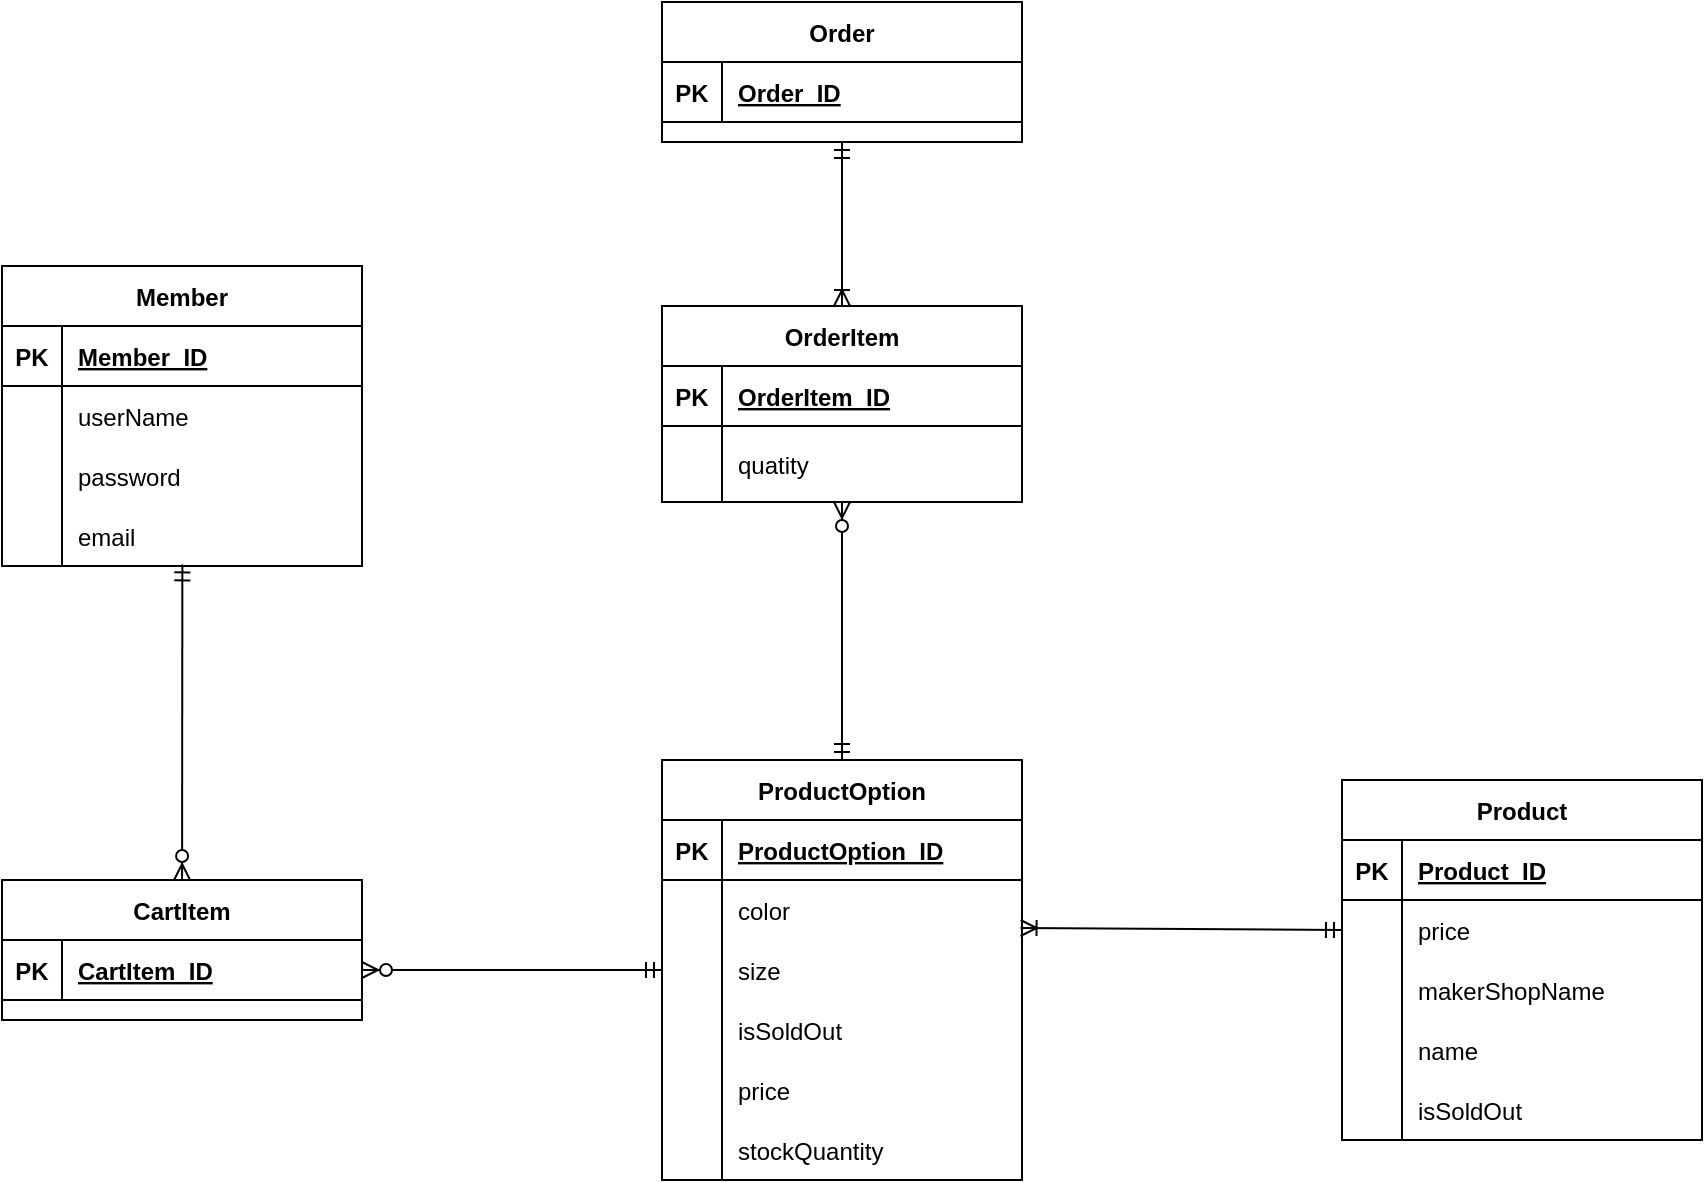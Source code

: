 <mxfile version="20.3.6" type="github">
  <diagram id="C5RBs43oDa-KdzZeNtuy" name="Page-1">
    <mxGraphModel dx="1126" dy="697" grid="1" gridSize="10" guides="1" tooltips="1" connect="1" arrows="1" fold="1" page="1" pageScale="1" pageWidth="1169" pageHeight="1654" math="0" shadow="0">
      <root>
        <mxCell id="WIyWlLk6GJQsqaUBKTNV-0" />
        <mxCell id="WIyWlLk6GJQsqaUBKTNV-1" parent="WIyWlLk6GJQsqaUBKTNV-0" />
        <object label="Member" id="FwQ9U_Tl4LiRragHaBSq-19">
          <mxCell style="shape=table;startSize=30;container=1;collapsible=1;childLayout=tableLayout;fixedRows=1;rowLines=0;fontStyle=1;align=center;resizeLast=1;swimlaneLine=1;strokeColor=default;fillColor=default;" vertex="1" parent="WIyWlLk6GJQsqaUBKTNV-1">
            <mxGeometry x="240" y="152" width="180" height="150" as="geometry" />
          </mxCell>
        </object>
        <mxCell id="FwQ9U_Tl4LiRragHaBSq-20" value="" style="shape=tableRow;horizontal=0;startSize=0;swimlaneHead=0;swimlaneBody=0;fillColor=none;collapsible=0;dropTarget=0;points=[[0,0.5],[1,0.5]];portConstraint=eastwest;top=0;left=0;right=0;bottom=1;" vertex="1" parent="FwQ9U_Tl4LiRragHaBSq-19">
          <mxGeometry y="30" width="180" height="30" as="geometry" />
        </mxCell>
        <mxCell id="FwQ9U_Tl4LiRragHaBSq-21" value="PK" style="shape=partialRectangle;connectable=0;fillColor=none;top=0;left=0;bottom=0;right=0;fontStyle=1;overflow=hidden;" vertex="1" parent="FwQ9U_Tl4LiRragHaBSq-20">
          <mxGeometry width="30" height="30" as="geometry">
            <mxRectangle width="30" height="30" as="alternateBounds" />
          </mxGeometry>
        </mxCell>
        <mxCell id="FwQ9U_Tl4LiRragHaBSq-22" value="Member_ID" style="shape=partialRectangle;connectable=0;fillColor=none;top=0;left=0;bottom=0;right=0;align=left;spacingLeft=6;fontStyle=5;overflow=hidden;" vertex="1" parent="FwQ9U_Tl4LiRragHaBSq-20">
          <mxGeometry x="30" width="150" height="30" as="geometry">
            <mxRectangle width="150" height="30" as="alternateBounds" />
          </mxGeometry>
        </mxCell>
        <mxCell id="FwQ9U_Tl4LiRragHaBSq-23" value="" style="shape=tableRow;horizontal=0;startSize=0;swimlaneHead=0;swimlaneBody=0;fillColor=none;collapsible=0;dropTarget=0;points=[[0,0.5],[1,0.5]];portConstraint=eastwest;top=0;left=0;right=0;bottom=0;" vertex="1" parent="FwQ9U_Tl4LiRragHaBSq-19">
          <mxGeometry y="60" width="180" height="30" as="geometry" />
        </mxCell>
        <mxCell id="FwQ9U_Tl4LiRragHaBSq-24" value="" style="shape=partialRectangle;connectable=0;fillColor=none;top=0;left=0;bottom=0;right=0;editable=1;overflow=hidden;" vertex="1" parent="FwQ9U_Tl4LiRragHaBSq-23">
          <mxGeometry width="30" height="30" as="geometry">
            <mxRectangle width="30" height="30" as="alternateBounds" />
          </mxGeometry>
        </mxCell>
        <mxCell id="FwQ9U_Tl4LiRragHaBSq-25" value="userName" style="shape=partialRectangle;connectable=0;fillColor=none;top=0;left=0;bottom=0;right=0;align=left;spacingLeft=6;overflow=hidden;" vertex="1" parent="FwQ9U_Tl4LiRragHaBSq-23">
          <mxGeometry x="30" width="150" height="30" as="geometry">
            <mxRectangle width="150" height="30" as="alternateBounds" />
          </mxGeometry>
        </mxCell>
        <mxCell id="FwQ9U_Tl4LiRragHaBSq-26" value="" style="shape=tableRow;horizontal=0;startSize=0;swimlaneHead=0;swimlaneBody=0;fillColor=none;collapsible=0;dropTarget=0;points=[[0,0.5],[1,0.5]];portConstraint=eastwest;top=0;left=0;right=0;bottom=0;" vertex="1" parent="FwQ9U_Tl4LiRragHaBSq-19">
          <mxGeometry y="90" width="180" height="30" as="geometry" />
        </mxCell>
        <mxCell id="FwQ9U_Tl4LiRragHaBSq-27" value="" style="shape=partialRectangle;connectable=0;fillColor=none;top=0;left=0;bottom=0;right=0;editable=1;overflow=hidden;" vertex="1" parent="FwQ9U_Tl4LiRragHaBSq-26">
          <mxGeometry width="30" height="30" as="geometry">
            <mxRectangle width="30" height="30" as="alternateBounds" />
          </mxGeometry>
        </mxCell>
        <mxCell id="FwQ9U_Tl4LiRragHaBSq-28" value="password" style="shape=partialRectangle;connectable=0;fillColor=none;top=0;left=0;bottom=0;right=0;align=left;spacingLeft=6;overflow=hidden;" vertex="1" parent="FwQ9U_Tl4LiRragHaBSq-26">
          <mxGeometry x="30" width="150" height="30" as="geometry">
            <mxRectangle width="150" height="30" as="alternateBounds" />
          </mxGeometry>
        </mxCell>
        <mxCell id="FwQ9U_Tl4LiRragHaBSq-29" value="" style="shape=tableRow;horizontal=0;startSize=0;swimlaneHead=0;swimlaneBody=0;fillColor=none;collapsible=0;dropTarget=0;points=[[0,0.5],[1,0.5]];portConstraint=eastwest;top=0;left=0;right=0;bottom=0;" vertex="1" parent="FwQ9U_Tl4LiRragHaBSq-19">
          <mxGeometry y="120" width="180" height="30" as="geometry" />
        </mxCell>
        <mxCell id="FwQ9U_Tl4LiRragHaBSq-30" value="" style="shape=partialRectangle;connectable=0;fillColor=none;top=0;left=0;bottom=0;right=0;editable=1;overflow=hidden;" vertex="1" parent="FwQ9U_Tl4LiRragHaBSq-29">
          <mxGeometry width="30" height="30" as="geometry">
            <mxRectangle width="30" height="30" as="alternateBounds" />
          </mxGeometry>
        </mxCell>
        <mxCell id="FwQ9U_Tl4LiRragHaBSq-31" value="email" style="shape=partialRectangle;connectable=0;fillColor=none;top=0;left=0;bottom=0;right=0;align=left;spacingLeft=6;overflow=hidden;" vertex="1" parent="FwQ9U_Tl4LiRragHaBSq-29">
          <mxGeometry x="30" width="150" height="30" as="geometry">
            <mxRectangle width="150" height="30" as="alternateBounds" />
          </mxGeometry>
        </mxCell>
        <object label="Order" id="FwQ9U_Tl4LiRragHaBSq-32">
          <mxCell style="shape=table;startSize=30;container=1;collapsible=1;childLayout=tableLayout;fixedRows=1;rowLines=0;fontStyle=1;align=center;resizeLast=1;" vertex="1" parent="WIyWlLk6GJQsqaUBKTNV-1">
            <mxGeometry x="570" y="20" width="180" height="70" as="geometry" />
          </mxCell>
        </object>
        <mxCell id="FwQ9U_Tl4LiRragHaBSq-33" value="" style="shape=tableRow;horizontal=0;startSize=0;swimlaneHead=0;swimlaneBody=0;fillColor=none;collapsible=0;dropTarget=0;points=[[0,0.5],[1,0.5]];portConstraint=eastwest;top=0;left=0;right=0;bottom=1;" vertex="1" parent="FwQ9U_Tl4LiRragHaBSq-32">
          <mxGeometry y="30" width="180" height="30" as="geometry" />
        </mxCell>
        <mxCell id="FwQ9U_Tl4LiRragHaBSq-34" value="PK" style="shape=partialRectangle;connectable=0;fillColor=none;top=0;left=0;bottom=0;right=0;fontStyle=1;overflow=hidden;" vertex="1" parent="FwQ9U_Tl4LiRragHaBSq-33">
          <mxGeometry width="30" height="30" as="geometry">
            <mxRectangle width="30" height="30" as="alternateBounds" />
          </mxGeometry>
        </mxCell>
        <mxCell id="FwQ9U_Tl4LiRragHaBSq-35" value="Order_ID" style="shape=partialRectangle;connectable=0;fillColor=none;top=0;left=0;bottom=0;right=0;align=left;spacingLeft=6;fontStyle=5;overflow=hidden;" vertex="1" parent="FwQ9U_Tl4LiRragHaBSq-33">
          <mxGeometry x="30" width="150" height="30" as="geometry">
            <mxRectangle width="150" height="30" as="alternateBounds" />
          </mxGeometry>
        </mxCell>
        <mxCell id="FwQ9U_Tl4LiRragHaBSq-45" value="CartItem" style="shape=table;startSize=30;container=1;collapsible=1;childLayout=tableLayout;fixedRows=1;rowLines=0;fontStyle=1;align=center;resizeLast=1;" vertex="1" parent="WIyWlLk6GJQsqaUBKTNV-1">
          <mxGeometry x="240" y="459" width="180" height="70" as="geometry" />
        </mxCell>
        <mxCell id="FwQ9U_Tl4LiRragHaBSq-46" value="" style="shape=tableRow;horizontal=0;startSize=0;swimlaneHead=0;swimlaneBody=0;fillColor=none;collapsible=0;dropTarget=0;points=[[0,0.5],[1,0.5]];portConstraint=eastwest;top=0;left=0;right=0;bottom=1;" vertex="1" parent="FwQ9U_Tl4LiRragHaBSq-45">
          <mxGeometry y="30" width="180" height="30" as="geometry" />
        </mxCell>
        <mxCell id="FwQ9U_Tl4LiRragHaBSq-47" value="PK" style="shape=partialRectangle;connectable=0;fillColor=none;top=0;left=0;bottom=0;right=0;fontStyle=1;overflow=hidden;" vertex="1" parent="FwQ9U_Tl4LiRragHaBSq-46">
          <mxGeometry width="30" height="30" as="geometry">
            <mxRectangle width="30" height="30" as="alternateBounds" />
          </mxGeometry>
        </mxCell>
        <mxCell id="FwQ9U_Tl4LiRragHaBSq-48" value="CartItem_ID" style="shape=partialRectangle;connectable=0;fillColor=none;top=0;left=0;bottom=0;right=0;align=left;spacingLeft=6;fontStyle=5;overflow=hidden;" vertex="1" parent="FwQ9U_Tl4LiRragHaBSq-46">
          <mxGeometry x="30" width="150" height="30" as="geometry">
            <mxRectangle width="150" height="30" as="alternateBounds" />
          </mxGeometry>
        </mxCell>
        <object label="Product" id="FwQ9U_Tl4LiRragHaBSq-58">
          <mxCell style="shape=table;startSize=30;container=1;collapsible=1;childLayout=tableLayout;fixedRows=1;rowLines=0;fontStyle=1;align=center;resizeLast=1;" vertex="1" parent="WIyWlLk6GJQsqaUBKTNV-1">
            <mxGeometry x="910" y="409" width="180" height="180" as="geometry">
              <mxRectangle x="910" y="350" width="90" height="30" as="alternateBounds" />
            </mxGeometry>
          </mxCell>
        </object>
        <mxCell id="FwQ9U_Tl4LiRragHaBSq-59" value="" style="shape=tableRow;horizontal=0;startSize=0;swimlaneHead=0;swimlaneBody=0;fillColor=none;collapsible=0;dropTarget=0;points=[[0,0.5],[1,0.5]];portConstraint=eastwest;top=0;left=0;right=0;bottom=1;" vertex="1" parent="FwQ9U_Tl4LiRragHaBSq-58">
          <mxGeometry y="30" width="180" height="30" as="geometry" />
        </mxCell>
        <mxCell id="FwQ9U_Tl4LiRragHaBSq-60" value="PK" style="shape=partialRectangle;connectable=0;fillColor=none;top=0;left=0;bottom=0;right=0;fontStyle=1;overflow=hidden;" vertex="1" parent="FwQ9U_Tl4LiRragHaBSq-59">
          <mxGeometry width="30" height="30" as="geometry">
            <mxRectangle width="30" height="30" as="alternateBounds" />
          </mxGeometry>
        </mxCell>
        <mxCell id="FwQ9U_Tl4LiRragHaBSq-61" value="Product_ID" style="shape=partialRectangle;connectable=0;fillColor=none;top=0;left=0;bottom=0;right=0;align=left;spacingLeft=6;fontStyle=5;overflow=hidden;" vertex="1" parent="FwQ9U_Tl4LiRragHaBSq-59">
          <mxGeometry x="30" width="150" height="30" as="geometry">
            <mxRectangle width="150" height="30" as="alternateBounds" />
          </mxGeometry>
        </mxCell>
        <mxCell id="FwQ9U_Tl4LiRragHaBSq-62" value="" style="shape=tableRow;horizontal=0;startSize=0;swimlaneHead=0;swimlaneBody=0;fillColor=none;collapsible=0;dropTarget=0;points=[[0,0.5],[1,0.5]];portConstraint=eastwest;top=0;left=0;right=0;bottom=0;" vertex="1" parent="FwQ9U_Tl4LiRragHaBSq-58">
          <mxGeometry y="60" width="180" height="30" as="geometry" />
        </mxCell>
        <mxCell id="FwQ9U_Tl4LiRragHaBSq-63" value="" style="shape=partialRectangle;connectable=0;fillColor=none;top=0;left=0;bottom=0;right=0;editable=1;overflow=hidden;" vertex="1" parent="FwQ9U_Tl4LiRragHaBSq-62">
          <mxGeometry width="30" height="30" as="geometry">
            <mxRectangle width="30" height="30" as="alternateBounds" />
          </mxGeometry>
        </mxCell>
        <mxCell id="FwQ9U_Tl4LiRragHaBSq-64" value="price" style="shape=partialRectangle;connectable=0;fillColor=none;top=0;left=0;bottom=0;right=0;align=left;spacingLeft=6;overflow=hidden;" vertex="1" parent="FwQ9U_Tl4LiRragHaBSq-62">
          <mxGeometry x="30" width="150" height="30" as="geometry">
            <mxRectangle width="150" height="30" as="alternateBounds" />
          </mxGeometry>
        </mxCell>
        <mxCell id="FwQ9U_Tl4LiRragHaBSq-65" value="" style="shape=tableRow;horizontal=0;startSize=0;swimlaneHead=0;swimlaneBody=0;fillColor=none;collapsible=0;dropTarget=0;points=[[0,0.5],[1,0.5]];portConstraint=eastwest;top=0;left=0;right=0;bottom=0;" vertex="1" parent="FwQ9U_Tl4LiRragHaBSq-58">
          <mxGeometry y="90" width="180" height="90" as="geometry" />
        </mxCell>
        <mxCell id="FwQ9U_Tl4LiRragHaBSq-66" value="" style="shape=partialRectangle;connectable=0;fillColor=none;top=0;left=0;bottom=0;right=0;editable=1;overflow=hidden;" vertex="1" parent="FwQ9U_Tl4LiRragHaBSq-65">
          <mxGeometry width="30" height="90" as="geometry">
            <mxRectangle width="30" height="90" as="alternateBounds" />
          </mxGeometry>
        </mxCell>
        <mxCell id="FwQ9U_Tl4LiRragHaBSq-67" value="name" style="shape=partialRectangle;connectable=0;fillColor=none;top=0;left=0;bottom=0;right=0;align=left;spacingLeft=6;overflow=hidden;" vertex="1" parent="FwQ9U_Tl4LiRragHaBSq-65">
          <mxGeometry x="30" width="150" height="90" as="geometry">
            <mxRectangle width="150" height="90" as="alternateBounds" />
          </mxGeometry>
        </mxCell>
        <mxCell id="FwQ9U_Tl4LiRragHaBSq-83" value="ProductOption" style="shape=table;startSize=30;container=1;collapsible=1;childLayout=tableLayout;fixedRows=1;rowLines=0;fontStyle=1;align=center;resizeLast=1;" vertex="1" parent="WIyWlLk6GJQsqaUBKTNV-1">
          <mxGeometry x="570" y="399" width="180" height="210" as="geometry" />
        </mxCell>
        <mxCell id="FwQ9U_Tl4LiRragHaBSq-84" value="" style="shape=tableRow;horizontal=0;startSize=0;swimlaneHead=0;swimlaneBody=0;fillColor=none;collapsible=0;dropTarget=0;points=[[0,0.5],[1,0.5]];portConstraint=eastwest;top=0;left=0;right=0;bottom=1;" vertex="1" parent="FwQ9U_Tl4LiRragHaBSq-83">
          <mxGeometry y="30" width="180" height="30" as="geometry" />
        </mxCell>
        <mxCell id="FwQ9U_Tl4LiRragHaBSq-85" value="PK" style="shape=partialRectangle;connectable=0;fillColor=none;top=0;left=0;bottom=0;right=0;fontStyle=1;overflow=hidden;" vertex="1" parent="FwQ9U_Tl4LiRragHaBSq-84">
          <mxGeometry width="30" height="30" as="geometry">
            <mxRectangle width="30" height="30" as="alternateBounds" />
          </mxGeometry>
        </mxCell>
        <mxCell id="FwQ9U_Tl4LiRragHaBSq-86" value="ProductOption_ID" style="shape=partialRectangle;connectable=0;fillColor=none;top=0;left=0;bottom=0;right=0;align=left;spacingLeft=6;fontStyle=5;overflow=hidden;" vertex="1" parent="FwQ9U_Tl4LiRragHaBSq-84">
          <mxGeometry x="30" width="150" height="30" as="geometry">
            <mxRectangle width="150" height="30" as="alternateBounds" />
          </mxGeometry>
        </mxCell>
        <mxCell id="FwQ9U_Tl4LiRragHaBSq-87" value="" style="shape=tableRow;horizontal=0;startSize=0;swimlaneHead=0;swimlaneBody=0;fillColor=none;collapsible=0;dropTarget=0;points=[[0,0.5],[1,0.5]];portConstraint=eastwest;top=0;left=0;right=0;bottom=0;" vertex="1" parent="FwQ9U_Tl4LiRragHaBSq-83">
          <mxGeometry y="60" width="180" height="30" as="geometry" />
        </mxCell>
        <mxCell id="FwQ9U_Tl4LiRragHaBSq-88" value="" style="shape=partialRectangle;connectable=0;fillColor=none;top=0;left=0;bottom=0;right=0;editable=1;overflow=hidden;" vertex="1" parent="FwQ9U_Tl4LiRragHaBSq-87">
          <mxGeometry width="30" height="30" as="geometry">
            <mxRectangle width="30" height="30" as="alternateBounds" />
          </mxGeometry>
        </mxCell>
        <mxCell id="FwQ9U_Tl4LiRragHaBSq-89" value="color" style="shape=partialRectangle;connectable=0;fillColor=none;top=0;left=0;bottom=0;right=0;align=left;spacingLeft=6;overflow=hidden;" vertex="1" parent="FwQ9U_Tl4LiRragHaBSq-87">
          <mxGeometry x="30" width="150" height="30" as="geometry">
            <mxRectangle width="150" height="30" as="alternateBounds" />
          </mxGeometry>
        </mxCell>
        <mxCell id="FwQ9U_Tl4LiRragHaBSq-90" value="" style="shape=tableRow;horizontal=0;startSize=0;swimlaneHead=0;swimlaneBody=0;fillColor=none;collapsible=0;dropTarget=0;points=[[0,0.5],[1,0.5]];portConstraint=eastwest;top=0;left=0;right=0;bottom=0;" vertex="1" parent="FwQ9U_Tl4LiRragHaBSq-83">
          <mxGeometry y="90" width="180" height="30" as="geometry" />
        </mxCell>
        <mxCell id="FwQ9U_Tl4LiRragHaBSq-91" value="" style="shape=partialRectangle;connectable=0;fillColor=none;top=0;left=0;bottom=0;right=0;editable=1;overflow=hidden;" vertex="1" parent="FwQ9U_Tl4LiRragHaBSq-90">
          <mxGeometry width="30" height="30" as="geometry">
            <mxRectangle width="30" height="30" as="alternateBounds" />
          </mxGeometry>
        </mxCell>
        <mxCell id="FwQ9U_Tl4LiRragHaBSq-92" value="size" style="shape=partialRectangle;connectable=0;fillColor=none;top=0;left=0;bottom=0;right=0;align=left;spacingLeft=6;overflow=hidden;" vertex="1" parent="FwQ9U_Tl4LiRragHaBSq-90">
          <mxGeometry x="30" width="150" height="30" as="geometry">
            <mxRectangle width="150" height="30" as="alternateBounds" />
          </mxGeometry>
        </mxCell>
        <mxCell id="FwQ9U_Tl4LiRragHaBSq-93" value="" style="shape=tableRow;horizontal=0;startSize=0;swimlaneHead=0;swimlaneBody=0;fillColor=none;collapsible=0;dropTarget=0;points=[[0,0.5],[1,0.5]];portConstraint=eastwest;top=0;left=0;right=0;bottom=0;" vertex="1" parent="FwQ9U_Tl4LiRragHaBSq-83">
          <mxGeometry y="120" width="180" height="90" as="geometry" />
        </mxCell>
        <mxCell id="FwQ9U_Tl4LiRragHaBSq-94" value="" style="shape=partialRectangle;connectable=0;fillColor=none;top=0;left=0;bottom=0;right=0;editable=1;overflow=hidden;" vertex="1" parent="FwQ9U_Tl4LiRragHaBSq-93">
          <mxGeometry width="30" height="90" as="geometry">
            <mxRectangle width="30" height="90" as="alternateBounds" />
          </mxGeometry>
        </mxCell>
        <mxCell id="FwQ9U_Tl4LiRragHaBSq-95" value="price" style="shape=partialRectangle;connectable=0;fillColor=none;top=0;left=0;bottom=0;right=0;align=left;spacingLeft=6;overflow=hidden;" vertex="1" parent="FwQ9U_Tl4LiRragHaBSq-93">
          <mxGeometry x="30" width="150" height="90" as="geometry">
            <mxRectangle width="150" height="90" as="alternateBounds" />
          </mxGeometry>
        </mxCell>
        <mxCell id="FwQ9U_Tl4LiRragHaBSq-96" value="" style="shape=tableRow;horizontal=0;startSize=0;swimlaneHead=0;swimlaneBody=0;fillColor=none;collapsible=0;dropTarget=0;points=[[0,0.5],[1,0.5]];portConstraint=eastwest;top=0;left=0;right=0;bottom=0;" vertex="1" parent="WIyWlLk6GJQsqaUBKTNV-1">
          <mxGeometry x="570" y="549" width="180" height="30" as="geometry" />
        </mxCell>
        <mxCell id="FwQ9U_Tl4LiRragHaBSq-97" value="" style="shape=partialRectangle;connectable=0;fillColor=none;top=0;left=0;bottom=0;right=0;editable=1;overflow=hidden;" vertex="1" parent="FwQ9U_Tl4LiRragHaBSq-96">
          <mxGeometry width="30" height="30" as="geometry">
            <mxRectangle width="30" height="30" as="alternateBounds" />
          </mxGeometry>
        </mxCell>
        <mxCell id="FwQ9U_Tl4LiRragHaBSq-99" value="stockQuantity" style="shape=partialRectangle;connectable=0;fillColor=none;top=0;left=0;bottom=0;right=0;align=left;spacingLeft=6;overflow=hidden;" vertex="1" parent="WIyWlLk6GJQsqaUBKTNV-1">
          <mxGeometry x="600" y="579" width="150" height="30" as="geometry">
            <mxRectangle width="150" height="30" as="alternateBounds" />
          </mxGeometry>
        </mxCell>
        <mxCell id="FwQ9U_Tl4LiRragHaBSq-98" value="isSoldOut" style="shape=partialRectangle;connectable=0;fillColor=none;top=0;left=0;bottom=0;right=0;align=left;spacingLeft=6;overflow=hidden;" vertex="1" parent="WIyWlLk6GJQsqaUBKTNV-1">
          <mxGeometry x="600" y="519" width="150" height="30" as="geometry">
            <mxRectangle width="150" height="30" as="alternateBounds" />
          </mxGeometry>
        </mxCell>
        <mxCell id="FwQ9U_Tl4LiRragHaBSq-107" value="" style="shape=tableRow;horizontal=0;startSize=0;swimlaneHead=0;swimlaneBody=0;fillColor=none;collapsible=0;dropTarget=0;points=[[0,0.5],[1,0.5]];portConstraint=eastwest;top=0;left=0;right=0;bottom=0;" vertex="1" parent="WIyWlLk6GJQsqaUBKTNV-1">
          <mxGeometry x="910" y="529" width="180" height="30" as="geometry" />
        </mxCell>
        <mxCell id="FwQ9U_Tl4LiRragHaBSq-108" value="" style="shape=partialRectangle;connectable=0;fillColor=none;top=0;left=0;bottom=0;right=0;editable=1;overflow=hidden;" vertex="1" parent="FwQ9U_Tl4LiRragHaBSq-107">
          <mxGeometry width="30" height="30" as="geometry">
            <mxRectangle width="30" height="30" as="alternateBounds" />
          </mxGeometry>
        </mxCell>
        <mxCell id="FwQ9U_Tl4LiRragHaBSq-110" value="isSoldOut" style="shape=partialRectangle;connectable=0;fillColor=none;top=0;left=0;bottom=0;right=0;align=left;spacingLeft=6;overflow=hidden;" vertex="1" parent="WIyWlLk6GJQsqaUBKTNV-1">
          <mxGeometry x="940" y="559" width="150" height="30" as="geometry">
            <mxRectangle width="150" height="30" as="alternateBounds" />
          </mxGeometry>
        </mxCell>
        <mxCell id="FwQ9U_Tl4LiRragHaBSq-109" value="makerShopName" style="shape=partialRectangle;connectable=0;fillColor=none;top=0;left=0;bottom=0;right=0;align=left;spacingLeft=6;overflow=hidden;" vertex="1" parent="WIyWlLk6GJQsqaUBKTNV-1">
          <mxGeometry x="940" y="499" width="150" height="30" as="geometry">
            <mxRectangle width="150" height="30" as="alternateBounds" />
          </mxGeometry>
        </mxCell>
        <mxCell id="FwQ9U_Tl4LiRragHaBSq-112" value="" style="fontSize=12;html=1;endArrow=ERzeroToMany;startArrow=ERmandOne;rounded=1;exitX=0.501;exitY=0.973;exitDx=0;exitDy=0;exitPerimeter=0;" edge="1" parent="WIyWlLk6GJQsqaUBKTNV-1" source="FwQ9U_Tl4LiRragHaBSq-29" target="FwQ9U_Tl4LiRragHaBSq-45">
          <mxGeometry width="100" height="100" relative="1" as="geometry">
            <mxPoint x="560" y="380" as="sourcePoint" />
            <mxPoint x="660" y="280" as="targetPoint" />
          </mxGeometry>
        </mxCell>
        <mxCell id="FwQ9U_Tl4LiRragHaBSq-114" value="" style="fontSize=12;html=1;endArrow=ERzeroToMany;startArrow=ERmandOne;rounded=1;entryX=1;entryY=0.5;entryDx=0;entryDy=0;exitX=0;exitY=0.5;exitDx=0;exitDy=0;" edge="1" parent="WIyWlLk6GJQsqaUBKTNV-1" source="FwQ9U_Tl4LiRragHaBSq-90" target="FwQ9U_Tl4LiRragHaBSq-46">
          <mxGeometry width="100" height="100" relative="1" as="geometry">
            <mxPoint x="520" y="549" as="sourcePoint" />
            <mxPoint x="430" y="486.5" as="targetPoint" />
          </mxGeometry>
        </mxCell>
        <mxCell id="FwQ9U_Tl4LiRragHaBSq-116" value="OrderItem" style="shape=table;startSize=30;container=1;collapsible=1;childLayout=tableLayout;fixedRows=1;rowLines=0;fontStyle=1;align=center;resizeLast=1;strokeColor=default;fillColor=default;" vertex="1" parent="WIyWlLk6GJQsqaUBKTNV-1">
          <mxGeometry x="570" y="172" width="180" height="98" as="geometry" />
        </mxCell>
        <mxCell id="FwQ9U_Tl4LiRragHaBSq-117" value="" style="shape=tableRow;horizontal=0;startSize=0;swimlaneHead=0;swimlaneBody=0;fillColor=none;collapsible=0;dropTarget=0;points=[[0,0.5],[1,0.5]];portConstraint=eastwest;top=0;left=0;right=0;bottom=1;strokeColor=default;" vertex="1" parent="FwQ9U_Tl4LiRragHaBSq-116">
          <mxGeometry y="30" width="180" height="30" as="geometry" />
        </mxCell>
        <mxCell id="FwQ9U_Tl4LiRragHaBSq-118" value="PK" style="shape=partialRectangle;connectable=0;fillColor=none;top=0;left=0;bottom=0;right=0;fontStyle=1;overflow=hidden;strokeColor=default;" vertex="1" parent="FwQ9U_Tl4LiRragHaBSq-117">
          <mxGeometry width="30" height="30" as="geometry">
            <mxRectangle width="30" height="30" as="alternateBounds" />
          </mxGeometry>
        </mxCell>
        <mxCell id="FwQ9U_Tl4LiRragHaBSq-119" value="OrderItem_ID" style="shape=partialRectangle;connectable=0;fillColor=none;top=0;left=0;bottom=0;right=0;align=left;spacingLeft=6;fontStyle=5;overflow=hidden;strokeColor=default;" vertex="1" parent="FwQ9U_Tl4LiRragHaBSq-117">
          <mxGeometry x="30" width="150" height="30" as="geometry">
            <mxRectangle width="150" height="30" as="alternateBounds" />
          </mxGeometry>
        </mxCell>
        <mxCell id="FwQ9U_Tl4LiRragHaBSq-120" value="" style="shape=tableRow;horizontal=0;startSize=0;swimlaneHead=0;swimlaneBody=0;fillColor=none;collapsible=0;dropTarget=0;points=[[0,0.5],[1,0.5]];portConstraint=eastwest;top=0;left=0;right=0;bottom=0;strokeColor=default;" vertex="1" parent="FwQ9U_Tl4LiRragHaBSq-116">
          <mxGeometry y="60" width="180" height="38" as="geometry" />
        </mxCell>
        <mxCell id="FwQ9U_Tl4LiRragHaBSq-121" value="" style="shape=partialRectangle;connectable=0;fillColor=none;top=0;left=0;bottom=0;right=0;editable=1;overflow=hidden;strokeColor=default;" vertex="1" parent="FwQ9U_Tl4LiRragHaBSq-120">
          <mxGeometry width="30" height="38" as="geometry">
            <mxRectangle width="30" height="38" as="alternateBounds" />
          </mxGeometry>
        </mxCell>
        <mxCell id="FwQ9U_Tl4LiRragHaBSq-122" value="quatity" style="shape=partialRectangle;connectable=0;fillColor=none;top=0;left=0;bottom=0;right=0;align=left;spacingLeft=6;overflow=hidden;strokeColor=default;" vertex="1" parent="FwQ9U_Tl4LiRragHaBSq-120">
          <mxGeometry x="30" width="150" height="38" as="geometry">
            <mxRectangle width="150" height="38" as="alternateBounds" />
          </mxGeometry>
        </mxCell>
        <mxCell id="FwQ9U_Tl4LiRragHaBSq-130" value="" style="fontSize=12;html=1;endArrow=ERoneToMany;startArrow=ERmandOne;entryX=0.5;entryY=0;entryDx=0;entryDy=0;exitX=0.5;exitY=1;exitDx=0;exitDy=0;" edge="1" parent="WIyWlLk6GJQsqaUBKTNV-1" source="FwQ9U_Tl4LiRragHaBSq-32" target="FwQ9U_Tl4LiRragHaBSq-116">
          <mxGeometry width="100" height="100" relative="1" as="geometry">
            <mxPoint x="560" y="380" as="sourcePoint" />
            <mxPoint x="660" y="280" as="targetPoint" />
          </mxGeometry>
        </mxCell>
        <mxCell id="FwQ9U_Tl4LiRragHaBSq-131" value="" style="fontSize=12;html=1;endArrow=ERzeroToMany;startArrow=ERmandOne;rounded=1;exitX=0.5;exitY=0;exitDx=0;exitDy=0;" edge="1" parent="WIyWlLk6GJQsqaUBKTNV-1" source="FwQ9U_Tl4LiRragHaBSq-83" target="FwQ9U_Tl4LiRragHaBSq-120">
          <mxGeometry width="100" height="100" relative="1" as="geometry">
            <mxPoint x="580" y="514" as="sourcePoint" />
            <mxPoint x="430" y="514" as="targetPoint" />
          </mxGeometry>
        </mxCell>
        <mxCell id="FwQ9U_Tl4LiRragHaBSq-132" value="" style="fontSize=12;html=1;endArrow=ERoneToMany;startArrow=ERmandOne;exitX=0;exitY=0.5;exitDx=0;exitDy=0;entryX=0.996;entryY=0.8;entryDx=0;entryDy=0;entryPerimeter=0;" edge="1" parent="WIyWlLk6GJQsqaUBKTNV-1" source="FwQ9U_Tl4LiRragHaBSq-62" target="FwQ9U_Tl4LiRragHaBSq-87">
          <mxGeometry width="100" height="100" relative="1" as="geometry">
            <mxPoint x="560" y="420" as="sourcePoint" />
            <mxPoint x="750" y="540" as="targetPoint" />
          </mxGeometry>
        </mxCell>
      </root>
    </mxGraphModel>
  </diagram>
</mxfile>
